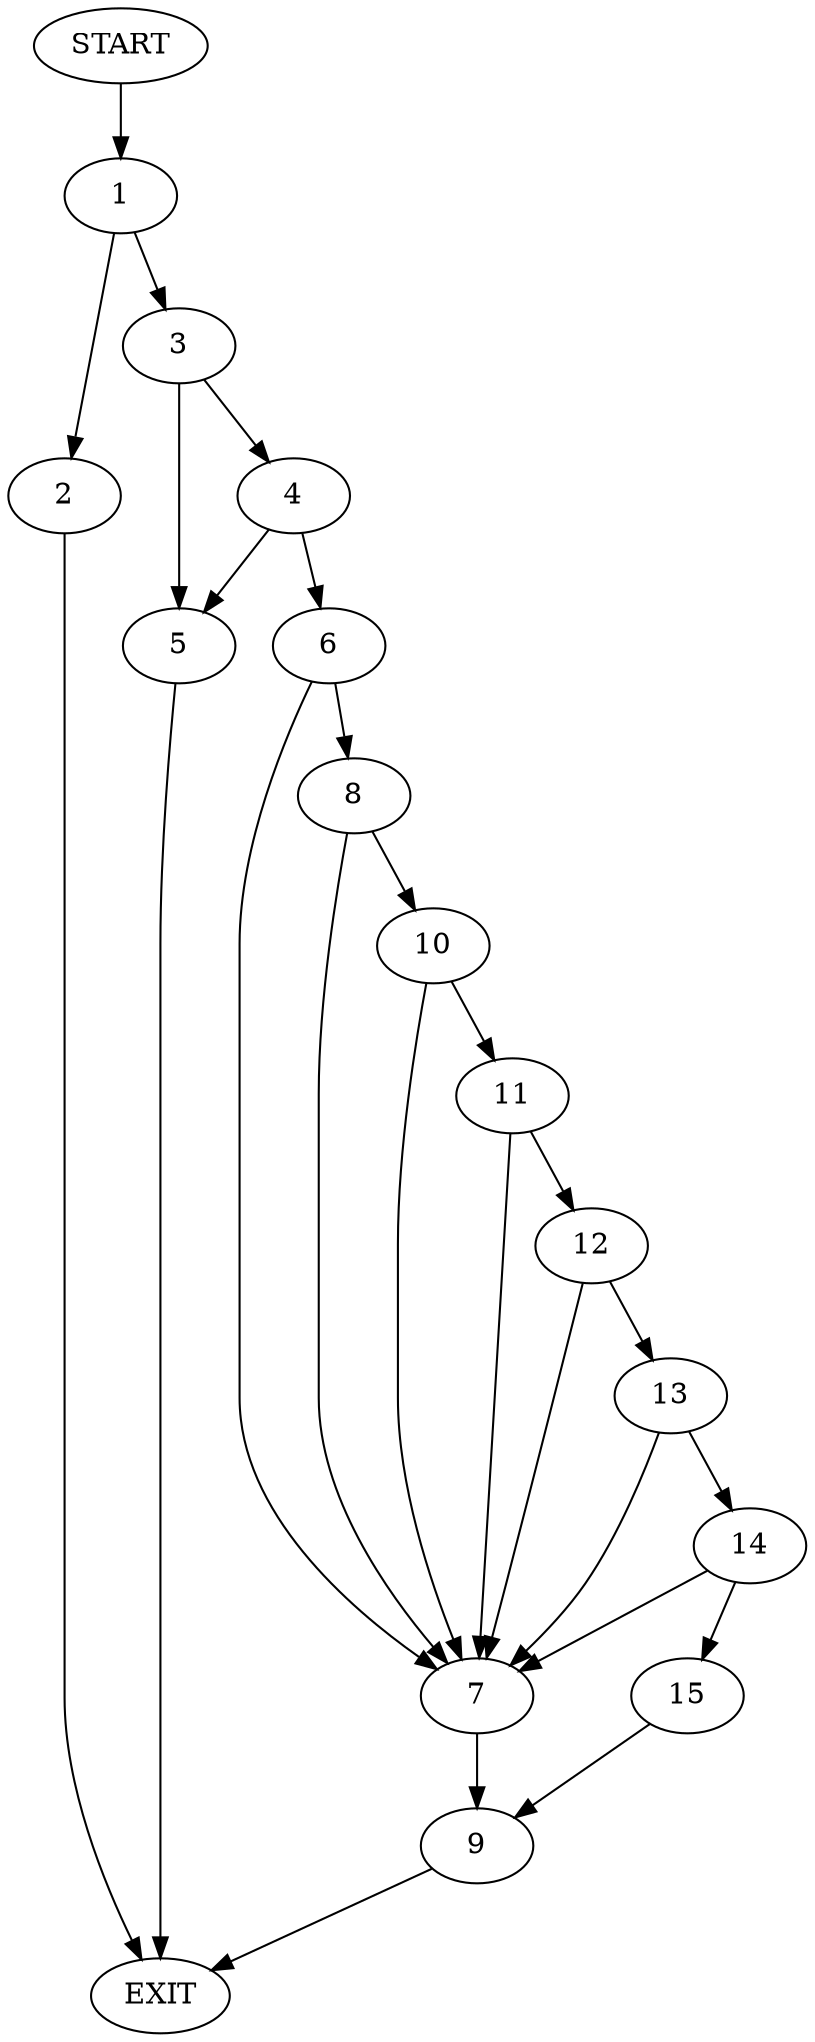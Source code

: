 digraph {
0 [label="START"];
1;
2;
3;
4;
5;
6;
7;
8;
9;
10;
11;
12;
13;
14;
15;
16 [label="EXIT"];
0 -> 1;
1 -> 2;
1 -> 3;
2 -> 16;
3 -> 4;
3 -> 5;
4 -> 6;
4 -> 5;
5 -> 16;
6 -> 7;
6 -> 8;
7 -> 9;
8 -> 7;
8 -> 10;
10 -> 7;
10 -> 11;
11 -> 7;
11 -> 12;
12 -> 7;
12 -> 13;
13 -> 7;
13 -> 14;
14 -> 7;
14 -> 15;
15 -> 9;
9 -> 16;
}